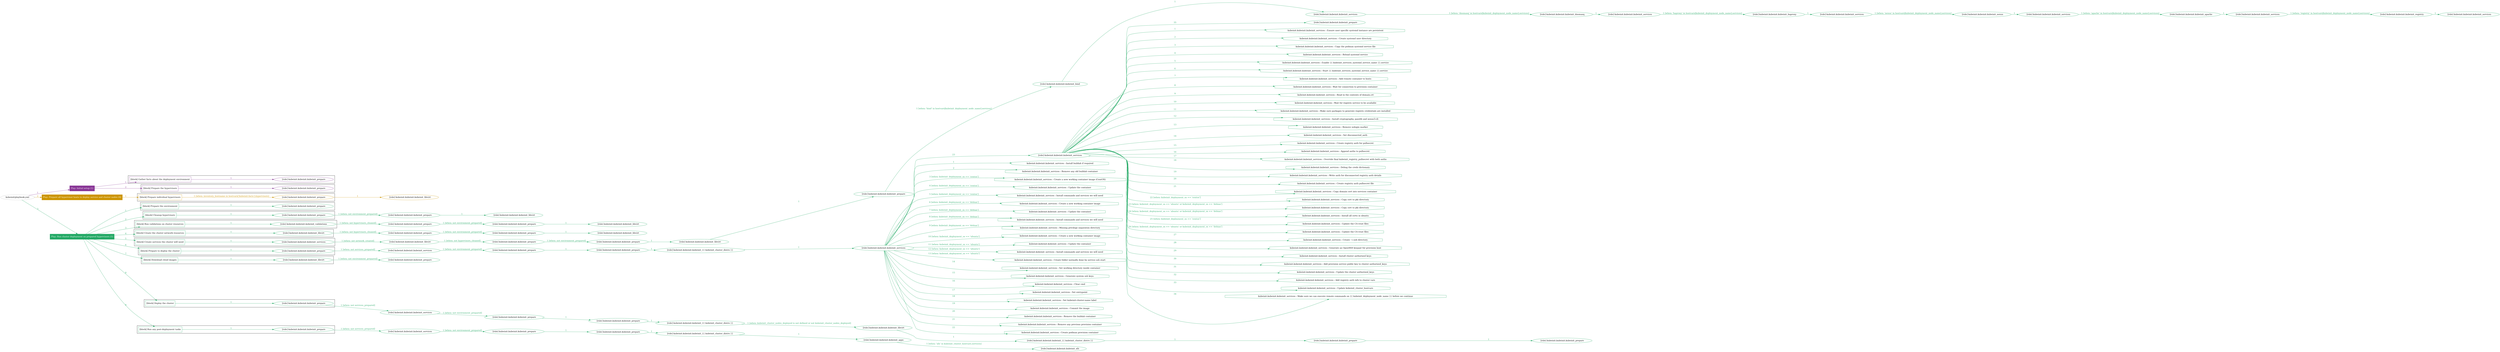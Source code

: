 digraph {
	graph [concentrate=true ordering=in rankdir=LR ratio=fill]
	edge [esep=5 sep=10]
	"kubeinit/playbook.yml" [id=root_node style=dotted]
	play_fa3ec80c [label="Play: Initial setup (1)" color="#893696" fontcolor="#ffffff" id=play_fa3ec80c shape=box style=filled tooltip=localhost]
	"kubeinit/playbook.yml" -> play_fa3ec80c [label="1 " color="#893696" fontcolor="#893696" id=edge_f2b5153c labeltooltip="1 " tooltip="1 "]
	subgraph "kubeinit.kubeinit.kubeinit_prepare" {
		role_c8929caf [label="[role] kubeinit.kubeinit.kubeinit_prepare" color="#893696" id=role_c8929caf tooltip="kubeinit.kubeinit.kubeinit_prepare"]
	}
	subgraph "kubeinit.kubeinit.kubeinit_prepare" {
		role_6e43a9db [label="[role] kubeinit.kubeinit.kubeinit_prepare" color="#893696" id=role_6e43a9db tooltip="kubeinit.kubeinit.kubeinit_prepare"]
	}
	subgraph "Play: Initial setup (1)" {
		play_fa3ec80c -> block_4630617c [label=1 color="#893696" fontcolor="#893696" id=edge_92e1813e labeltooltip=1 tooltip=1]
		subgraph cluster_block_4630617c {
			block_4630617c [label="[block] Gather facts about the deployment environment" color="#893696" id=block_4630617c labeltooltip="Gather facts about the deployment environment" shape=box tooltip="Gather facts about the deployment environment"]
			block_4630617c -> role_c8929caf [label="1 " color="#893696" fontcolor="#893696" id=edge_3a67aab4 labeltooltip="1 " tooltip="1 "]
		}
		play_fa3ec80c -> block_7bd0f844 [label=2 color="#893696" fontcolor="#893696" id=edge_c9b15827 labeltooltip=2 tooltip=2]
		subgraph cluster_block_7bd0f844 {
			block_7bd0f844 [label="[block] Prepare the hypervisors" color="#893696" id=block_7bd0f844 labeltooltip="Prepare the hypervisors" shape=box tooltip="Prepare the hypervisors"]
			block_7bd0f844 -> role_6e43a9db [label="1 " color="#893696" fontcolor="#893696" id=edge_684d743a labeltooltip="1 " tooltip="1 "]
		}
	}
	play_7955a062 [label="Play: Prepare all hypervisor hosts to deploy service and cluster nodes (0)" color="#cc9400" fontcolor="#ffffff" id=play_7955a062 shape=box style=filled tooltip="Play: Prepare all hypervisor hosts to deploy service and cluster nodes (0)"]
	"kubeinit/playbook.yml" -> play_7955a062 [label="2 " color="#cc9400" fontcolor="#cc9400" id=edge_d5e00ca7 labeltooltip="2 " tooltip="2 "]
	subgraph "kubeinit.kubeinit.kubeinit_libvirt" {
		role_1ce223ee [label="[role] kubeinit.kubeinit.kubeinit_libvirt" color="#cc9400" id=role_1ce223ee tooltip="kubeinit.kubeinit.kubeinit_libvirt"]
	}
	subgraph "kubeinit.kubeinit.kubeinit_prepare" {
		role_271e8831 [label="[role] kubeinit.kubeinit.kubeinit_prepare" color="#cc9400" id=role_271e8831 tooltip="kubeinit.kubeinit.kubeinit_prepare"]
		role_271e8831 -> role_1ce223ee [label="1 " color="#cc9400" fontcolor="#cc9400" id=edge_f97b1cbf labeltooltip="1 " tooltip="1 "]
	}
	subgraph "Play: Prepare all hypervisor hosts to deploy service and cluster nodes (0)" {
		play_7955a062 -> block_a7d0d461 [label=1 color="#cc9400" fontcolor="#cc9400" id=edge_5da7cc6e labeltooltip=1 tooltip=1]
		subgraph cluster_block_a7d0d461 {
			block_a7d0d461 [label="[block] Prepare individual hypervisors" color="#cc9400" id=block_a7d0d461 labeltooltip="Prepare individual hypervisors" shape=box tooltip="Prepare individual hypervisors"]
			block_a7d0d461 -> role_271e8831 [label="1 [when: inventory_hostname in hostvars['kubeinit-facts'].hypervisors]" color="#cc9400" fontcolor="#cc9400" id=edge_e70b5a49 labeltooltip="1 [when: inventory_hostname in hostvars['kubeinit-facts'].hypervisors]" tooltip="1 [when: inventory_hostname in hostvars['kubeinit-facts'].hypervisors]"]
		}
	}
	play_8fa1f705 [label="Play: Run cluster deployment on prepared hypervisors (1)" color="#23a965" fontcolor="#ffffff" id=play_8fa1f705 shape=box style=filled tooltip=localhost]
	"kubeinit/playbook.yml" -> play_8fa1f705 [label="3 " color="#23a965" fontcolor="#23a965" id=edge_2b079d75 labeltooltip="3 " tooltip="3 "]
	subgraph "kubeinit.kubeinit.kubeinit_prepare" {
		role_201904a7 [label="[role] kubeinit.kubeinit.kubeinit_prepare" color="#23a965" id=role_201904a7 tooltip="kubeinit.kubeinit.kubeinit_prepare"]
	}
	subgraph "kubeinit.kubeinit.kubeinit_libvirt" {
		role_1cc75429 [label="[role] kubeinit.kubeinit.kubeinit_libvirt" color="#23a965" id=role_1cc75429 tooltip="kubeinit.kubeinit.kubeinit_libvirt"]
	}
	subgraph "kubeinit.kubeinit.kubeinit_prepare" {
		role_398dadd9 [label="[role] kubeinit.kubeinit.kubeinit_prepare" color="#23a965" id=role_398dadd9 tooltip="kubeinit.kubeinit.kubeinit_prepare"]
		role_398dadd9 -> role_1cc75429 [label="1 " color="#23a965" fontcolor="#23a965" id=edge_9297c06f labeltooltip="1 " tooltip="1 "]
	}
	subgraph "kubeinit.kubeinit.kubeinit_prepare" {
		role_bf341414 [label="[role] kubeinit.kubeinit.kubeinit_prepare" color="#23a965" id=role_bf341414 tooltip="kubeinit.kubeinit.kubeinit_prepare"]
		role_bf341414 -> role_398dadd9 [label="1 [when: not environment_prepared]" color="#23a965" fontcolor="#23a965" id=edge_b5a7119a labeltooltip="1 [when: not environment_prepared]" tooltip="1 [when: not environment_prepared]"]
	}
	subgraph "kubeinit.kubeinit.kubeinit_libvirt" {
		role_5b11dc8f [label="[role] kubeinit.kubeinit.kubeinit_libvirt" color="#23a965" id=role_5b11dc8f tooltip="kubeinit.kubeinit.kubeinit_libvirt"]
	}
	subgraph "kubeinit.kubeinit.kubeinit_prepare" {
		role_37d63d68 [label="[role] kubeinit.kubeinit.kubeinit_prepare" color="#23a965" id=role_37d63d68 tooltip="kubeinit.kubeinit.kubeinit_prepare"]
		role_37d63d68 -> role_5b11dc8f [label="1 " color="#23a965" fontcolor="#23a965" id=edge_3f13116e labeltooltip="1 " tooltip="1 "]
	}
	subgraph "kubeinit.kubeinit.kubeinit_prepare" {
		role_0e51deae [label="[role] kubeinit.kubeinit.kubeinit_prepare" color="#23a965" id=role_0e51deae tooltip="kubeinit.kubeinit.kubeinit_prepare"]
		role_0e51deae -> role_37d63d68 [label="1 [when: not environment_prepared]" color="#23a965" fontcolor="#23a965" id=edge_acb3db8e labeltooltip="1 [when: not environment_prepared]" tooltip="1 [when: not environment_prepared]"]
	}
	subgraph "kubeinit.kubeinit.kubeinit_validations" {
		role_2b8b1108 [label="[role] kubeinit.kubeinit.kubeinit_validations" color="#23a965" id=role_2b8b1108 tooltip="kubeinit.kubeinit.kubeinit_validations"]
		role_2b8b1108 -> role_0e51deae [label="1 [when: not hypervisors_cleaned]" color="#23a965" fontcolor="#23a965" id=edge_6f2f7c28 labeltooltip="1 [when: not hypervisors_cleaned]" tooltip="1 [when: not hypervisors_cleaned]"]
	}
	subgraph "kubeinit.kubeinit.kubeinit_libvirt" {
		role_76d8e073 [label="[role] kubeinit.kubeinit.kubeinit_libvirt" color="#23a965" id=role_76d8e073 tooltip="kubeinit.kubeinit.kubeinit_libvirt"]
	}
	subgraph "kubeinit.kubeinit.kubeinit_prepare" {
		role_e68bb91b [label="[role] kubeinit.kubeinit.kubeinit_prepare" color="#23a965" id=role_e68bb91b tooltip="kubeinit.kubeinit.kubeinit_prepare"]
		role_e68bb91b -> role_76d8e073 [label="1 " color="#23a965" fontcolor="#23a965" id=edge_f07850a2 labeltooltip="1 " tooltip="1 "]
	}
	subgraph "kubeinit.kubeinit.kubeinit_prepare" {
		role_3dc5b4a5 [label="[role] kubeinit.kubeinit.kubeinit_prepare" color="#23a965" id=role_3dc5b4a5 tooltip="kubeinit.kubeinit.kubeinit_prepare"]
		role_3dc5b4a5 -> role_e68bb91b [label="1 [when: not environment_prepared]" color="#23a965" fontcolor="#23a965" id=edge_5ad2cebb labeltooltip="1 [when: not environment_prepared]" tooltip="1 [when: not environment_prepared]"]
	}
	subgraph "kubeinit.kubeinit.kubeinit_libvirt" {
		role_87ff02ab [label="[role] kubeinit.kubeinit.kubeinit_libvirt" color="#23a965" id=role_87ff02ab tooltip="kubeinit.kubeinit.kubeinit_libvirt"]
		role_87ff02ab -> role_3dc5b4a5 [label="1 [when: not hypervisors_cleaned]" color="#23a965" fontcolor="#23a965" id=edge_6f365e4e labeltooltip="1 [when: not hypervisors_cleaned]" tooltip="1 [when: not hypervisors_cleaned]"]
	}
	subgraph "kubeinit.kubeinit.kubeinit_services" {
		role_b03add79 [label="[role] kubeinit.kubeinit.kubeinit_services" color="#23a965" id=role_b03add79 tooltip="kubeinit.kubeinit.kubeinit_services"]
	}
	subgraph "kubeinit.kubeinit.kubeinit_registry" {
		role_45b7ee9f [label="[role] kubeinit.kubeinit.kubeinit_registry" color="#23a965" id=role_45b7ee9f tooltip="kubeinit.kubeinit.kubeinit_registry"]
		role_45b7ee9f -> role_b03add79 [label="1 " color="#23a965" fontcolor="#23a965" id=edge_6dadec18 labeltooltip="1 " tooltip="1 "]
	}
	subgraph "kubeinit.kubeinit.kubeinit_services" {
		role_05ab0941 [label="[role] kubeinit.kubeinit.kubeinit_services" color="#23a965" id=role_05ab0941 tooltip="kubeinit.kubeinit.kubeinit_services"]
		role_05ab0941 -> role_45b7ee9f [label="1 [when: 'registry' in hostvars[kubeinit_deployment_node_name].services]" color="#23a965" fontcolor="#23a965" id=edge_340a03a1 labeltooltip="1 [when: 'registry' in hostvars[kubeinit_deployment_node_name].services]" tooltip="1 [when: 'registry' in hostvars[kubeinit_deployment_node_name].services]"]
	}
	subgraph "kubeinit.kubeinit.kubeinit_apache" {
		role_1f62d2f1 [label="[role] kubeinit.kubeinit.kubeinit_apache" color="#23a965" id=role_1f62d2f1 tooltip="kubeinit.kubeinit.kubeinit_apache"]
		role_1f62d2f1 -> role_05ab0941 [label="1 " color="#23a965" fontcolor="#23a965" id=edge_fb0628f2 labeltooltip="1 " tooltip="1 "]
	}
	subgraph "kubeinit.kubeinit.kubeinit_services" {
		role_8d81ca69 [label="[role] kubeinit.kubeinit.kubeinit_services" color="#23a965" id=role_8d81ca69 tooltip="kubeinit.kubeinit.kubeinit_services"]
		role_8d81ca69 -> role_1f62d2f1 [label="1 [when: 'apache' in hostvars[kubeinit_deployment_node_name].services]" color="#23a965" fontcolor="#23a965" id=edge_4ad24846 labeltooltip="1 [when: 'apache' in hostvars[kubeinit_deployment_node_name].services]" tooltip="1 [when: 'apache' in hostvars[kubeinit_deployment_node_name].services]"]
	}
	subgraph "kubeinit.kubeinit.kubeinit_nexus" {
		role_dbe0a557 [label="[role] kubeinit.kubeinit.kubeinit_nexus" color="#23a965" id=role_dbe0a557 tooltip="kubeinit.kubeinit.kubeinit_nexus"]
		role_dbe0a557 -> role_8d81ca69 [label="1 " color="#23a965" fontcolor="#23a965" id=edge_c69c0490 labeltooltip="1 " tooltip="1 "]
	}
	subgraph "kubeinit.kubeinit.kubeinit_services" {
		role_47ce0fee [label="[role] kubeinit.kubeinit.kubeinit_services" color="#23a965" id=role_47ce0fee tooltip="kubeinit.kubeinit.kubeinit_services"]
		role_47ce0fee -> role_dbe0a557 [label="1 [when: 'nexus' in hostvars[kubeinit_deployment_node_name].services]" color="#23a965" fontcolor="#23a965" id=edge_7170051c labeltooltip="1 [when: 'nexus' in hostvars[kubeinit_deployment_node_name].services]" tooltip="1 [when: 'nexus' in hostvars[kubeinit_deployment_node_name].services]"]
	}
	subgraph "kubeinit.kubeinit.kubeinit_haproxy" {
		role_eb76600d [label="[role] kubeinit.kubeinit.kubeinit_haproxy" color="#23a965" id=role_eb76600d tooltip="kubeinit.kubeinit.kubeinit_haproxy"]
		role_eb76600d -> role_47ce0fee [label="1 " color="#23a965" fontcolor="#23a965" id=edge_59b1a566 labeltooltip="1 " tooltip="1 "]
	}
	subgraph "kubeinit.kubeinit.kubeinit_services" {
		role_35d28063 [label="[role] kubeinit.kubeinit.kubeinit_services" color="#23a965" id=role_35d28063 tooltip="kubeinit.kubeinit.kubeinit_services"]
		role_35d28063 -> role_eb76600d [label="1 [when: 'haproxy' in hostvars[kubeinit_deployment_node_name].services]" color="#23a965" fontcolor="#23a965" id=edge_f5948656 labeltooltip="1 [when: 'haproxy' in hostvars[kubeinit_deployment_node_name].services]" tooltip="1 [when: 'haproxy' in hostvars[kubeinit_deployment_node_name].services]"]
	}
	subgraph "kubeinit.kubeinit.kubeinit_dnsmasq" {
		role_55b7cedb [label="[role] kubeinit.kubeinit.kubeinit_dnsmasq" color="#23a965" id=role_55b7cedb tooltip="kubeinit.kubeinit.kubeinit_dnsmasq"]
		role_55b7cedb -> role_35d28063 [label="1 " color="#23a965" fontcolor="#23a965" id=edge_60e51868 labeltooltip="1 " tooltip="1 "]
	}
	subgraph "kubeinit.kubeinit.kubeinit_services" {
		role_be1eb637 [label="[role] kubeinit.kubeinit.kubeinit_services" color="#23a965" id=role_be1eb637 tooltip="kubeinit.kubeinit.kubeinit_services"]
		role_be1eb637 -> role_55b7cedb [label="1 [when: 'dnsmasq' in hostvars[kubeinit_deployment_node_name].services]" color="#23a965" fontcolor="#23a965" id=edge_a1e58fa4 labeltooltip="1 [when: 'dnsmasq' in hostvars[kubeinit_deployment_node_name].services]" tooltip="1 [when: 'dnsmasq' in hostvars[kubeinit_deployment_node_name].services]"]
	}
	subgraph "kubeinit.kubeinit.kubeinit_bind" {
		role_136695bf [label="[role] kubeinit.kubeinit.kubeinit_bind" color="#23a965" id=role_136695bf tooltip="kubeinit.kubeinit.kubeinit_bind"]
		role_136695bf -> role_be1eb637 [label="1 " color="#23a965" fontcolor="#23a965" id=edge_995ab56e labeltooltip="1 " tooltip="1 "]
	}
	subgraph "kubeinit.kubeinit.kubeinit_prepare" {
		role_f6a8def8 [label="[role] kubeinit.kubeinit.kubeinit_prepare" color="#23a965" id=role_f6a8def8 tooltip="kubeinit.kubeinit.kubeinit_prepare"]
		role_f6a8def8 -> role_136695bf [label="1 [when: 'bind' in hostvars[kubeinit_deployment_node_name].services]" color="#23a965" fontcolor="#23a965" id=edge_e99b6c89 labeltooltip="1 [when: 'bind' in hostvars[kubeinit_deployment_node_name].services]" tooltip="1 [when: 'bind' in hostvars[kubeinit_deployment_node_name].services]"]
	}
	subgraph "kubeinit.kubeinit.kubeinit_libvirt" {
		role_1451760d [label="[role] kubeinit.kubeinit.kubeinit_libvirt" color="#23a965" id=role_1451760d tooltip="kubeinit.kubeinit.kubeinit_libvirt"]
		role_1451760d -> role_f6a8def8 [label="1 " color="#23a965" fontcolor="#23a965" id=edge_419cc7ce labeltooltip="1 " tooltip="1 "]
	}
	subgraph "kubeinit.kubeinit.kubeinit_prepare" {
		role_c1128982 [label="[role] kubeinit.kubeinit.kubeinit_prepare" color="#23a965" id=role_c1128982 tooltip="kubeinit.kubeinit.kubeinit_prepare"]
		role_c1128982 -> role_1451760d [label="1 " color="#23a965" fontcolor="#23a965" id=edge_be05e733 labeltooltip="1 " tooltip="1 "]
	}
	subgraph "kubeinit.kubeinit.kubeinit_prepare" {
		role_6143a9ea [label="[role] kubeinit.kubeinit.kubeinit_prepare" color="#23a965" id=role_6143a9ea tooltip="kubeinit.kubeinit.kubeinit_prepare"]
		role_6143a9ea -> role_c1128982 [label="1 [when: not environment_prepared]" color="#23a965" fontcolor="#23a965" id=edge_7a197488 labeltooltip="1 [when: not environment_prepared]" tooltip="1 [when: not environment_prepared]"]
	}
	subgraph "kubeinit.kubeinit.kubeinit_libvirt" {
		role_3bab905c [label="[role] kubeinit.kubeinit.kubeinit_libvirt" color="#23a965" id=role_3bab905c tooltip="kubeinit.kubeinit.kubeinit_libvirt"]
		role_3bab905c -> role_6143a9ea [label="1 [when: not hypervisors_cleaned]" color="#23a965" fontcolor="#23a965" id=edge_4bd3dd12 labeltooltip="1 [when: not hypervisors_cleaned]" tooltip="1 [when: not hypervisors_cleaned]"]
	}
	subgraph "kubeinit.kubeinit.kubeinit_services" {
		role_14edf25e [label="[role] kubeinit.kubeinit.kubeinit_services" color="#23a965" id=role_14edf25e tooltip="kubeinit.kubeinit.kubeinit_services"]
		role_14edf25e -> role_3bab905c [label="1 [when: not network_created]" color="#23a965" fontcolor="#23a965" id=edge_189d9803 labeltooltip="1 [when: not network_created]" tooltip="1 [when: not network_created]"]
	}
	subgraph "kubeinit.kubeinit.kubeinit_prepare" {
		role_24c420af [label="[role] kubeinit.kubeinit.kubeinit_prepare" color="#23a965" id=role_24c420af tooltip="kubeinit.kubeinit.kubeinit_prepare"]
	}
	subgraph "kubeinit.kubeinit.kubeinit_services" {
		role_5f85e9f7 [label="[role] kubeinit.kubeinit.kubeinit_services" color="#23a965" id=role_5f85e9f7 tooltip="kubeinit.kubeinit.kubeinit_services"]
		task_ff30fb66 [label="kubeinit.kubeinit.kubeinit_services : Ensure user specific systemd instance are persistent" color="#23a965" id=task_ff30fb66 shape=octagon tooltip="kubeinit.kubeinit.kubeinit_services : Ensure user specific systemd instance are persistent"]
		role_5f85e9f7 -> task_ff30fb66 [label="1 " color="#23a965" fontcolor="#23a965" id=edge_1e0ee39e labeltooltip="1 " tooltip="1 "]
		task_6909e487 [label="kubeinit.kubeinit.kubeinit_services : Create systemd user directory" color="#23a965" id=task_6909e487 shape=octagon tooltip="kubeinit.kubeinit.kubeinit_services : Create systemd user directory"]
		role_5f85e9f7 -> task_6909e487 [label="2 " color="#23a965" fontcolor="#23a965" id=edge_45a29b24 labeltooltip="2 " tooltip="2 "]
		task_6aef8061 [label="kubeinit.kubeinit.kubeinit_services : Copy the podman systemd service file" color="#23a965" id=task_6aef8061 shape=octagon tooltip="kubeinit.kubeinit.kubeinit_services : Copy the podman systemd service file"]
		role_5f85e9f7 -> task_6aef8061 [label="3 " color="#23a965" fontcolor="#23a965" id=edge_ad93057d labeltooltip="3 " tooltip="3 "]
		task_8a277ac0 [label="kubeinit.kubeinit.kubeinit_services : Reload systemd service" color="#23a965" id=task_8a277ac0 shape=octagon tooltip="kubeinit.kubeinit.kubeinit_services : Reload systemd service"]
		role_5f85e9f7 -> task_8a277ac0 [label="4 " color="#23a965" fontcolor="#23a965" id=edge_fcf82ec9 labeltooltip="4 " tooltip="4 "]
		task_bf86c4b7 [label="kubeinit.kubeinit.kubeinit_services : Enable {{ kubeinit_services_systemd_service_name }}.service" color="#23a965" id=task_bf86c4b7 shape=octagon tooltip="kubeinit.kubeinit.kubeinit_services : Enable {{ kubeinit_services_systemd_service_name }}.service"]
		role_5f85e9f7 -> task_bf86c4b7 [label="5 " color="#23a965" fontcolor="#23a965" id=edge_e512fbb0 labeltooltip="5 " tooltip="5 "]
		task_c48c55c8 [label="kubeinit.kubeinit.kubeinit_services : Start {{ kubeinit_services_systemd_service_name }}.service" color="#23a965" id=task_c48c55c8 shape=octagon tooltip="kubeinit.kubeinit.kubeinit_services : Start {{ kubeinit_services_systemd_service_name }}.service"]
		role_5f85e9f7 -> task_c48c55c8 [label="6 " color="#23a965" fontcolor="#23a965" id=edge_efdeec0b labeltooltip="6 " tooltip="6 "]
		task_8f221975 [label="kubeinit.kubeinit.kubeinit_services : Add remote container to hosts" color="#23a965" id=task_8f221975 shape=octagon tooltip="kubeinit.kubeinit.kubeinit_services : Add remote container to hosts"]
		role_5f85e9f7 -> task_8f221975 [label="7 " color="#23a965" fontcolor="#23a965" id=edge_22e5d68b labeltooltip="7 " tooltip="7 "]
		task_11bb2870 [label="kubeinit.kubeinit.kubeinit_services : Wait for connection to provision container" color="#23a965" id=task_11bb2870 shape=octagon tooltip="kubeinit.kubeinit.kubeinit_services : Wait for connection to provision container"]
		role_5f85e9f7 -> task_11bb2870 [label="8 " color="#23a965" fontcolor="#23a965" id=edge_d63e59b8 labeltooltip="8 " tooltip="8 "]
		task_c9cea131 [label="kubeinit.kubeinit.kubeinit_services : Read in the contents of domain.crt" color="#23a965" id=task_c9cea131 shape=octagon tooltip="kubeinit.kubeinit.kubeinit_services : Read in the contents of domain.crt"]
		role_5f85e9f7 -> task_c9cea131 [label="9 " color="#23a965" fontcolor="#23a965" id=edge_20dc1963 labeltooltip="9 " tooltip="9 "]
		task_7d879bfb [label="kubeinit.kubeinit.kubeinit_services : Wait for registry service to be available" color="#23a965" id=task_7d879bfb shape=octagon tooltip="kubeinit.kubeinit.kubeinit_services : Wait for registry service to be available"]
		role_5f85e9f7 -> task_7d879bfb [label="10 " color="#23a965" fontcolor="#23a965" id=edge_fbd3dccc labeltooltip="10 " tooltip="10 "]
		task_1e866ed2 [label="kubeinit.kubeinit.kubeinit_services : Make sure packages to generate registry credentials are installed" color="#23a965" id=task_1e866ed2 shape=octagon tooltip="kubeinit.kubeinit.kubeinit_services : Make sure packages to generate registry credentials are installed"]
		role_5f85e9f7 -> task_1e866ed2 [label="11 " color="#23a965" fontcolor="#23a965" id=edge_fb6c49e9 labeltooltip="11 " tooltip="11 "]
		task_1839d869 [label="kubeinit.kubeinit.kubeinit_services : Install cryptography, passlib and nexus3-cli" color="#23a965" id=task_1839d869 shape=octagon tooltip="kubeinit.kubeinit.kubeinit_services : Install cryptography, passlib and nexus3-cli"]
		role_5f85e9f7 -> task_1839d869 [label="12 " color="#23a965" fontcolor="#23a965" id=edge_68f0a8e9 labeltooltip="12 " tooltip="12 "]
		task_811662e3 [label="kubeinit.kubeinit.kubeinit_services : Remove nologin marker" color="#23a965" id=task_811662e3 shape=octagon tooltip="kubeinit.kubeinit.kubeinit_services : Remove nologin marker"]
		role_5f85e9f7 -> task_811662e3 [label="13 " color="#23a965" fontcolor="#23a965" id=edge_82e62447 labeltooltip="13 " tooltip="13 "]
		task_6660bf06 [label="kubeinit.kubeinit.kubeinit_services : Set disconnected_auth" color="#23a965" id=task_6660bf06 shape=octagon tooltip="kubeinit.kubeinit.kubeinit_services : Set disconnected_auth"]
		role_5f85e9f7 -> task_6660bf06 [label="14 " color="#23a965" fontcolor="#23a965" id=edge_4eb99383 labeltooltip="14 " tooltip="14 "]
		task_41e1586b [label="kubeinit.kubeinit.kubeinit_services : Create registry auth for pullsecret" color="#23a965" id=task_41e1586b shape=octagon tooltip="kubeinit.kubeinit.kubeinit_services : Create registry auth for pullsecret"]
		role_5f85e9f7 -> task_41e1586b [label="15 " color="#23a965" fontcolor="#23a965" id=edge_aa7672b7 labeltooltip="15 " tooltip="15 "]
		task_829521bc [label="kubeinit.kubeinit.kubeinit_services : Append auths to pullsecret" color="#23a965" id=task_829521bc shape=octagon tooltip="kubeinit.kubeinit.kubeinit_services : Append auths to pullsecret"]
		role_5f85e9f7 -> task_829521bc [label="16 " color="#23a965" fontcolor="#23a965" id=edge_35123043 labeltooltip="16 " tooltip="16 "]
		task_893df1db [label="kubeinit.kubeinit.kubeinit_services : Override final kubeinit_registry_pullsecret with both auths" color="#23a965" id=task_893df1db shape=octagon tooltip="kubeinit.kubeinit.kubeinit_services : Override final kubeinit_registry_pullsecret with both auths"]
		role_5f85e9f7 -> task_893df1db [label="17 " color="#23a965" fontcolor="#23a965" id=edge_131b69fc labeltooltip="17 " tooltip="17 "]
		task_02b28a25 [label="kubeinit.kubeinit.kubeinit_services : Debug the creds dictionary" color="#23a965" id=task_02b28a25 shape=octagon tooltip="kubeinit.kubeinit.kubeinit_services : Debug the creds dictionary"]
		role_5f85e9f7 -> task_02b28a25 [label="18 " color="#23a965" fontcolor="#23a965" id=edge_ed4c3a07 labeltooltip="18 " tooltip="18 "]
		task_7aa94679 [label="kubeinit.kubeinit.kubeinit_services : Write auth for disconnected registry auth details" color="#23a965" id=task_7aa94679 shape=octagon tooltip="kubeinit.kubeinit.kubeinit_services : Write auth for disconnected registry auth details"]
		role_5f85e9f7 -> task_7aa94679 [label="19 " color="#23a965" fontcolor="#23a965" id=edge_eea92f1a labeltooltip="19 " tooltip="19 "]
		task_9839a9a2 [label="kubeinit.kubeinit.kubeinit_services : Create registry auth pullsecret file" color="#23a965" id=task_9839a9a2 shape=octagon tooltip="kubeinit.kubeinit.kubeinit_services : Create registry auth pullsecret file"]
		role_5f85e9f7 -> task_9839a9a2 [label="20 " color="#23a965" fontcolor="#23a965" id=edge_43d2f4c1 labeltooltip="20 " tooltip="20 "]
		task_84b2be6a [label="kubeinit.kubeinit.kubeinit_services : Copy domain cert into services container" color="#23a965" id=task_84b2be6a shape=octagon tooltip="kubeinit.kubeinit.kubeinit_services : Copy domain cert into services container"]
		role_5f85e9f7 -> task_84b2be6a [label="21 " color="#23a965" fontcolor="#23a965" id=edge_481ad4d6 labeltooltip="21 " tooltip="21 "]
		task_8ef19065 [label="kubeinit.kubeinit.kubeinit_services : Copy cert to pki directory" color="#23a965" id=task_8ef19065 shape=octagon tooltip="kubeinit.kubeinit.kubeinit_services : Copy cert to pki directory"]
		role_5f85e9f7 -> task_8ef19065 [label="22 [when: kubeinit_deployment_os == 'centos']" color="#23a965" fontcolor="#23a965" id=edge_e6f34b82 labeltooltip="22 [when: kubeinit_deployment_os == 'centos']" tooltip="22 [when: kubeinit_deployment_os == 'centos']"]
		task_f71531e8 [label="kubeinit.kubeinit.kubeinit_services : Copy cert to pki directory" color="#23a965" id=task_f71531e8 shape=octagon tooltip="kubeinit.kubeinit.kubeinit_services : Copy cert to pki directory"]
		role_5f85e9f7 -> task_f71531e8 [label="23 [when: kubeinit_deployment_os == 'ubuntu' or kubeinit_deployment_os == 'debian']" color="#23a965" fontcolor="#23a965" id=edge_baf62d4f labeltooltip="23 [when: kubeinit_deployment_os == 'ubuntu' or kubeinit_deployment_os == 'debian']" tooltip="23 [when: kubeinit_deployment_os == 'ubuntu' or kubeinit_deployment_os == 'debian']"]
		task_8a363bfd [label="kubeinit.kubeinit.kubeinit_services : Install all certs in ubuntu" color="#23a965" id=task_8a363bfd shape=octagon tooltip="kubeinit.kubeinit.kubeinit_services : Install all certs in ubuntu"]
		role_5f85e9f7 -> task_8a363bfd [label="24 [when: kubeinit_deployment_os == 'ubuntu' or kubeinit_deployment_os == 'debian']" color="#23a965" fontcolor="#23a965" id=edge_088fde4b labeltooltip="24 [when: kubeinit_deployment_os == 'ubuntu' or kubeinit_deployment_os == 'debian']" tooltip="24 [when: kubeinit_deployment_os == 'ubuntu' or kubeinit_deployment_os == 'debian']"]
		task_014f5ef7 [label="kubeinit.kubeinit.kubeinit_services : Update the CA trust files" color="#23a965" id=task_014f5ef7 shape=octagon tooltip="kubeinit.kubeinit.kubeinit_services : Update the CA trust files"]
		role_5f85e9f7 -> task_014f5ef7 [label="25 [when: kubeinit_deployment_os == 'centos']" color="#23a965" fontcolor="#23a965" id=edge_73195fda labeltooltip="25 [when: kubeinit_deployment_os == 'centos']" tooltip="25 [when: kubeinit_deployment_os == 'centos']"]
		task_0bc72691 [label="kubeinit.kubeinit.kubeinit_services : Update the CA trust files" color="#23a965" id=task_0bc72691 shape=octagon tooltip="kubeinit.kubeinit.kubeinit_services : Update the CA trust files"]
		role_5f85e9f7 -> task_0bc72691 [label="26 [when: kubeinit_deployment_os == 'ubuntu' or kubeinit_deployment_os == 'debian']" color="#23a965" fontcolor="#23a965" id=edge_6cd02ad7 labeltooltip="26 [when: kubeinit_deployment_os == 'ubuntu' or kubeinit_deployment_os == 'debian']" tooltip="26 [when: kubeinit_deployment_os == 'ubuntu' or kubeinit_deployment_os == 'debian']"]
		task_8f98d117 [label="kubeinit.kubeinit.kubeinit_services : Create ~/.ssh directory" color="#23a965" id=task_8f98d117 shape=octagon tooltip="kubeinit.kubeinit.kubeinit_services : Create ~/.ssh directory"]
		role_5f85e9f7 -> task_8f98d117 [label="27 " color="#23a965" fontcolor="#23a965" id=edge_f5bc958b labeltooltip="27 " tooltip="27 "]
		task_9f51759a [label="kubeinit.kubeinit.kubeinit_services : Generate an OpenSSH keypair for provision host" color="#23a965" id=task_9f51759a shape=octagon tooltip="kubeinit.kubeinit.kubeinit_services : Generate an OpenSSH keypair for provision host"]
		role_5f85e9f7 -> task_9f51759a [label="28 " color="#23a965" fontcolor="#23a965" id=edge_43cfed70 labeltooltip="28 " tooltip="28 "]
		task_8a2604e3 [label="kubeinit.kubeinit.kubeinit_services : Install cluster authorized keys" color="#23a965" id=task_8a2604e3 shape=octagon tooltip="kubeinit.kubeinit.kubeinit_services : Install cluster authorized keys"]
		role_5f85e9f7 -> task_8a2604e3 [label="29 " color="#23a965" fontcolor="#23a965" id=edge_4f422fa1 labeltooltip="29 " tooltip="29 "]
		task_cd705054 [label="kubeinit.kubeinit.kubeinit_services : Add provision service public key to cluster authorized_keys" color="#23a965" id=task_cd705054 shape=octagon tooltip="kubeinit.kubeinit.kubeinit_services : Add provision service public key to cluster authorized_keys"]
		role_5f85e9f7 -> task_cd705054 [label="30 " color="#23a965" fontcolor="#23a965" id=edge_5bb2c113 labeltooltip="30 " tooltip="30 "]
		task_dc6cbdee [label="kubeinit.kubeinit.kubeinit_services : Update the cluster authorized_keys" color="#23a965" id=task_dc6cbdee shape=octagon tooltip="kubeinit.kubeinit.kubeinit_services : Update the cluster authorized_keys"]
		role_5f85e9f7 -> task_dc6cbdee [label="31 " color="#23a965" fontcolor="#23a965" id=edge_e8cc694f labeltooltip="31 " tooltip="31 "]
		task_9bd39016 [label="kubeinit.kubeinit.kubeinit_services : Add registry auth info to cluster vars" color="#23a965" id=task_9bd39016 shape=octagon tooltip="kubeinit.kubeinit.kubeinit_services : Add registry auth info to cluster vars"]
		role_5f85e9f7 -> task_9bd39016 [label="32 " color="#23a965" fontcolor="#23a965" id=edge_ddb559e0 labeltooltip="32 " tooltip="32 "]
		task_f1221dbd [label="kubeinit.kubeinit.kubeinit_services : Update kubeinit_cluster_hostvars" color="#23a965" id=task_f1221dbd shape=octagon tooltip="kubeinit.kubeinit.kubeinit_services : Update kubeinit_cluster_hostvars"]
		role_5f85e9f7 -> task_f1221dbd [label="33 " color="#23a965" fontcolor="#23a965" id=edge_0cf5ffc7 labeltooltip="33 " tooltip="33 "]
		task_ee87e743 [label="kubeinit.kubeinit.kubeinit_services : Make sure we can execute remote commands on {{ kubeinit_deployment_node_name }} before we continue" color="#23a965" id=task_ee87e743 shape=octagon tooltip="kubeinit.kubeinit.kubeinit_services : Make sure we can execute remote commands on {{ kubeinit_deployment_node_name }} before we continue"]
		role_5f85e9f7 -> task_ee87e743 [label="34 " color="#23a965" fontcolor="#23a965" id=edge_5b9e1ab0 labeltooltip="34 " tooltip="34 "]
		role_5f85e9f7 -> role_24c420af [label="35 " color="#23a965" fontcolor="#23a965" id=edge_156ae952 labeltooltip="35 " tooltip="35 "]
	}
	subgraph "kubeinit.kubeinit.kubeinit_services" {
		role_0ff06f79 [label="[role] kubeinit.kubeinit.kubeinit_services" color="#23a965" id=role_0ff06f79 tooltip="kubeinit.kubeinit.kubeinit_services"]
		task_8fa58559 [label="kubeinit.kubeinit.kubeinit_services : Install buildah if required" color="#23a965" id=task_8fa58559 shape=octagon tooltip="kubeinit.kubeinit.kubeinit_services : Install buildah if required"]
		role_0ff06f79 -> task_8fa58559 [label="1 " color="#23a965" fontcolor="#23a965" id=edge_a51cecc5 labeltooltip="1 " tooltip="1 "]
		task_3174aca9 [label="kubeinit.kubeinit.kubeinit_services : Remove any old buildah container" color="#23a965" id=task_3174aca9 shape=octagon tooltip="kubeinit.kubeinit.kubeinit_services : Remove any old buildah container"]
		role_0ff06f79 -> task_3174aca9 [label="2 " color="#23a965" fontcolor="#23a965" id=edge_39f08d8b labeltooltip="2 " tooltip="2 "]
		task_4725e464 [label="kubeinit.kubeinit.kubeinit_services : Create a new working container image (CentOS)" color="#23a965" id=task_4725e464 shape=octagon tooltip="kubeinit.kubeinit.kubeinit_services : Create a new working container image (CentOS)"]
		role_0ff06f79 -> task_4725e464 [label="3 [when: kubeinit_deployment_os == 'centos']" color="#23a965" fontcolor="#23a965" id=edge_9e42c2ee labeltooltip="3 [when: kubeinit_deployment_os == 'centos']" tooltip="3 [when: kubeinit_deployment_os == 'centos']"]
		task_d2b51f53 [label="kubeinit.kubeinit.kubeinit_services : Update the container" color="#23a965" id=task_d2b51f53 shape=octagon tooltip="kubeinit.kubeinit.kubeinit_services : Update the container"]
		role_0ff06f79 -> task_d2b51f53 [label="4 [when: kubeinit_deployment_os == 'centos']" color="#23a965" fontcolor="#23a965" id=edge_88dce789 labeltooltip="4 [when: kubeinit_deployment_os == 'centos']" tooltip="4 [when: kubeinit_deployment_os == 'centos']"]
		task_4b8892e6 [label="kubeinit.kubeinit.kubeinit_services : Install commands and services we will need" color="#23a965" id=task_4b8892e6 shape=octagon tooltip="kubeinit.kubeinit.kubeinit_services : Install commands and services we will need"]
		role_0ff06f79 -> task_4b8892e6 [label="5 [when: kubeinit_deployment_os == 'centos']" color="#23a965" fontcolor="#23a965" id=edge_8ec8b2a5 labeltooltip="5 [when: kubeinit_deployment_os == 'centos']" tooltip="5 [when: kubeinit_deployment_os == 'centos']"]
		task_d145d493 [label="kubeinit.kubeinit.kubeinit_services : Create a new working container image" color="#23a965" id=task_d145d493 shape=octagon tooltip="kubeinit.kubeinit.kubeinit_services : Create a new working container image"]
		role_0ff06f79 -> task_d145d493 [label="6 [when: kubeinit_deployment_os == 'debian']" color="#23a965" fontcolor="#23a965" id=edge_8f54a975 labeltooltip="6 [when: kubeinit_deployment_os == 'debian']" tooltip="6 [when: kubeinit_deployment_os == 'debian']"]
		task_2d47ed5a [label="kubeinit.kubeinit.kubeinit_services : Update the container" color="#23a965" id=task_2d47ed5a shape=octagon tooltip="kubeinit.kubeinit.kubeinit_services : Update the container"]
		role_0ff06f79 -> task_2d47ed5a [label="7 [when: kubeinit_deployment_os == 'debian']" color="#23a965" fontcolor="#23a965" id=edge_6dbe813f labeltooltip="7 [when: kubeinit_deployment_os == 'debian']" tooltip="7 [when: kubeinit_deployment_os == 'debian']"]
		task_d9f42dee [label="kubeinit.kubeinit.kubeinit_services : Install commands and services we will need" color="#23a965" id=task_d9f42dee shape=octagon tooltip="kubeinit.kubeinit.kubeinit_services : Install commands and services we will need"]
		role_0ff06f79 -> task_d9f42dee [label="8 [when: kubeinit_deployment_os == 'debian']" color="#23a965" fontcolor="#23a965" id=edge_b98acf84 labeltooltip="8 [when: kubeinit_deployment_os == 'debian']" tooltip="8 [when: kubeinit_deployment_os == 'debian']"]
		task_dc01f058 [label="kubeinit.kubeinit.kubeinit_services : Missing privilege separation directory" color="#23a965" id=task_dc01f058 shape=octagon tooltip="kubeinit.kubeinit.kubeinit_services : Missing privilege separation directory"]
		role_0ff06f79 -> task_dc01f058 [label="9 [when: kubeinit_deployment_os == 'debian']" color="#23a965" fontcolor="#23a965" id=edge_33938db1 labeltooltip="9 [when: kubeinit_deployment_os == 'debian']" tooltip="9 [when: kubeinit_deployment_os == 'debian']"]
		task_ae894fb0 [label="kubeinit.kubeinit.kubeinit_services : Create a new working container image" color="#23a965" id=task_ae894fb0 shape=octagon tooltip="kubeinit.kubeinit.kubeinit_services : Create a new working container image"]
		role_0ff06f79 -> task_ae894fb0 [label="10 [when: kubeinit_deployment_os == 'ubuntu']" color="#23a965" fontcolor="#23a965" id=edge_03b0511e labeltooltip="10 [when: kubeinit_deployment_os == 'ubuntu']" tooltip="10 [when: kubeinit_deployment_os == 'ubuntu']"]
		task_0cac13dc [label="kubeinit.kubeinit.kubeinit_services : Update the container" color="#23a965" id=task_0cac13dc shape=octagon tooltip="kubeinit.kubeinit.kubeinit_services : Update the container"]
		role_0ff06f79 -> task_0cac13dc [label="11 [when: kubeinit_deployment_os == 'ubuntu']" color="#23a965" fontcolor="#23a965" id=edge_c363babd labeltooltip="11 [when: kubeinit_deployment_os == 'ubuntu']" tooltip="11 [when: kubeinit_deployment_os == 'ubuntu']"]
		task_15d2edd6 [label="kubeinit.kubeinit.kubeinit_services : Install commands and services we will need" color="#23a965" id=task_15d2edd6 shape=octagon tooltip="kubeinit.kubeinit.kubeinit_services : Install commands and services we will need"]
		role_0ff06f79 -> task_15d2edd6 [label="12 [when: kubeinit_deployment_os == 'ubuntu']" color="#23a965" fontcolor="#23a965" id=edge_3f1fbaec labeltooltip="12 [when: kubeinit_deployment_os == 'ubuntu']" tooltip="12 [when: kubeinit_deployment_os == 'ubuntu']"]
		task_68c5fed7 [label="kubeinit.kubeinit.kubeinit_services : Create folder normally done by service ssh start" color="#23a965" id=task_68c5fed7 shape=octagon tooltip="kubeinit.kubeinit.kubeinit_services : Create folder normally done by service ssh start"]
		role_0ff06f79 -> task_68c5fed7 [label="13 [when: kubeinit_deployment_os == 'ubuntu']" color="#23a965" fontcolor="#23a965" id=edge_fb069e2a labeltooltip="13 [when: kubeinit_deployment_os == 'ubuntu']" tooltip="13 [when: kubeinit_deployment_os == 'ubuntu']"]
		task_4539ceda [label="kubeinit.kubeinit.kubeinit_services : Set working directory inside container" color="#23a965" id=task_4539ceda shape=octagon tooltip="kubeinit.kubeinit.kubeinit_services : Set working directory inside container"]
		role_0ff06f79 -> task_4539ceda [label="14 " color="#23a965" fontcolor="#23a965" id=edge_c463cc20 labeltooltip="14 " tooltip="14 "]
		task_4d0a7348 [label="kubeinit.kubeinit.kubeinit_services : Generate system ssh keys" color="#23a965" id=task_4d0a7348 shape=octagon tooltip="kubeinit.kubeinit.kubeinit_services : Generate system ssh keys"]
		role_0ff06f79 -> task_4d0a7348 [label="15 " color="#23a965" fontcolor="#23a965" id=edge_a9aea628 labeltooltip="15 " tooltip="15 "]
		task_a3ac8316 [label="kubeinit.kubeinit.kubeinit_services : Clear cmd" color="#23a965" id=task_a3ac8316 shape=octagon tooltip="kubeinit.kubeinit.kubeinit_services : Clear cmd"]
		role_0ff06f79 -> task_a3ac8316 [label="16 " color="#23a965" fontcolor="#23a965" id=edge_23727e4a labeltooltip="16 " tooltip="16 "]
		task_7d27cc96 [label="kubeinit.kubeinit.kubeinit_services : Set entrypoint" color="#23a965" id=task_7d27cc96 shape=octagon tooltip="kubeinit.kubeinit.kubeinit_services : Set entrypoint"]
		role_0ff06f79 -> task_7d27cc96 [label="17 " color="#23a965" fontcolor="#23a965" id=edge_3d3eee1f labeltooltip="17 " tooltip="17 "]
		task_e5b6f15a [label="kubeinit.kubeinit.kubeinit_services : Set kubeinit-cluster-name label" color="#23a965" id=task_e5b6f15a shape=octagon tooltip="kubeinit.kubeinit.kubeinit_services : Set kubeinit-cluster-name label"]
		role_0ff06f79 -> task_e5b6f15a [label="18 " color="#23a965" fontcolor="#23a965" id=edge_1c9dbd35 labeltooltip="18 " tooltip="18 "]
		task_2419ab38 [label="kubeinit.kubeinit.kubeinit_services : Commit the image" color="#23a965" id=task_2419ab38 shape=octagon tooltip="kubeinit.kubeinit.kubeinit_services : Commit the image"]
		role_0ff06f79 -> task_2419ab38 [label="19 " color="#23a965" fontcolor="#23a965" id=edge_872b96ae labeltooltip="19 " tooltip="19 "]
		task_699947ab [label="kubeinit.kubeinit.kubeinit_services : Remove the buildah container" color="#23a965" id=task_699947ab shape=octagon tooltip="kubeinit.kubeinit.kubeinit_services : Remove the buildah container"]
		role_0ff06f79 -> task_699947ab [label="20 " color="#23a965" fontcolor="#23a965" id=edge_84e1a645 labeltooltip="20 " tooltip="20 "]
		task_10a9acf1 [label="kubeinit.kubeinit.kubeinit_services : Remove any previous provision container" color="#23a965" id=task_10a9acf1 shape=octagon tooltip="kubeinit.kubeinit.kubeinit_services : Remove any previous provision container"]
		role_0ff06f79 -> task_10a9acf1 [label="21 " color="#23a965" fontcolor="#23a965" id=edge_134786d2 labeltooltip="21 " tooltip="21 "]
		task_df221a28 [label="kubeinit.kubeinit.kubeinit_services : Create podman provision container" color="#23a965" id=task_df221a28 shape=octagon tooltip="kubeinit.kubeinit.kubeinit_services : Create podman provision container"]
		role_0ff06f79 -> task_df221a28 [label="22 " color="#23a965" fontcolor="#23a965" id=edge_709bcd05 labeltooltip="22 " tooltip="22 "]
		role_0ff06f79 -> role_5f85e9f7 [label="23 " color="#23a965" fontcolor="#23a965" id=edge_c74992b3 labeltooltip="23 " tooltip="23 "]
	}
	subgraph "kubeinit.kubeinit.kubeinit_{{ kubeinit_cluster_distro }}" {
		role_820dcc1f [label="[role] kubeinit.kubeinit.kubeinit_{{ kubeinit_cluster_distro }}" color="#23a965" id=role_820dcc1f tooltip="kubeinit.kubeinit.kubeinit_{{ kubeinit_cluster_distro }}"]
		role_820dcc1f -> role_0ff06f79 [label="1 " color="#23a965" fontcolor="#23a965" id=edge_b48d9be1 labeltooltip="1 " tooltip="1 "]
	}
	subgraph "kubeinit.kubeinit.kubeinit_prepare" {
		role_e7b495ca [label="[role] kubeinit.kubeinit.kubeinit_prepare" color="#23a965" id=role_e7b495ca tooltip="kubeinit.kubeinit.kubeinit_prepare"]
		role_e7b495ca -> role_820dcc1f [label="1 " color="#23a965" fontcolor="#23a965" id=edge_ec91a341 labeltooltip="1 " tooltip="1 "]
	}
	subgraph "kubeinit.kubeinit.kubeinit_prepare" {
		role_73477fa5 [label="[role] kubeinit.kubeinit.kubeinit_prepare" color="#23a965" id=role_73477fa5 tooltip="kubeinit.kubeinit.kubeinit_prepare"]
		role_73477fa5 -> role_e7b495ca [label="1 " color="#23a965" fontcolor="#23a965" id=edge_478e54ee labeltooltip="1 " tooltip="1 "]
	}
	subgraph "kubeinit.kubeinit.kubeinit_services" {
		role_95ad5ccd [label="[role] kubeinit.kubeinit.kubeinit_services" color="#23a965" id=role_95ad5ccd tooltip="kubeinit.kubeinit.kubeinit_services"]
		role_95ad5ccd -> role_73477fa5 [label="1 [when: not environment_prepared]" color="#23a965" fontcolor="#23a965" id=edge_71eaff97 labeltooltip="1 [when: not environment_prepared]" tooltip="1 [when: not environment_prepared]"]
	}
	subgraph "kubeinit.kubeinit.kubeinit_prepare" {
		role_1d85403c [label="[role] kubeinit.kubeinit.kubeinit_prepare" color="#23a965" id=role_1d85403c tooltip="kubeinit.kubeinit.kubeinit_prepare"]
		role_1d85403c -> role_95ad5ccd [label="1 [when: not services_prepared]" color="#23a965" fontcolor="#23a965" id=edge_32a3f0d7 labeltooltip="1 [when: not services_prepared]" tooltip="1 [when: not services_prepared]"]
	}
	subgraph "kubeinit.kubeinit.kubeinit_prepare" {
		role_e362e8fd [label="[role] kubeinit.kubeinit.kubeinit_prepare" color="#23a965" id=role_e362e8fd tooltip="kubeinit.kubeinit.kubeinit_prepare"]
	}
	subgraph "kubeinit.kubeinit.kubeinit_libvirt" {
		role_748cc79e [label="[role] kubeinit.kubeinit.kubeinit_libvirt" color="#23a965" id=role_748cc79e tooltip="kubeinit.kubeinit.kubeinit_libvirt"]
		role_748cc79e -> role_e362e8fd [label="1 [when: not environment_prepared]" color="#23a965" fontcolor="#23a965" id=edge_bf9ff144 labeltooltip="1 [when: not environment_prepared]" tooltip="1 [when: not environment_prepared]"]
	}
	subgraph "kubeinit.kubeinit.kubeinit_prepare" {
		role_15b1bae0 [label="[role] kubeinit.kubeinit.kubeinit_prepare" color="#23a965" id=role_15b1bae0 tooltip="kubeinit.kubeinit.kubeinit_prepare"]
	}
	subgraph "kubeinit.kubeinit.kubeinit_prepare" {
		role_4fc0b3ef [label="[role] kubeinit.kubeinit.kubeinit_prepare" color="#23a965" id=role_4fc0b3ef tooltip="kubeinit.kubeinit.kubeinit_prepare"]
		role_4fc0b3ef -> role_15b1bae0 [label="1 " color="#23a965" fontcolor="#23a965" id=edge_4095bac6 labeltooltip="1 " tooltip="1 "]
	}
	subgraph "kubeinit.kubeinit.kubeinit_{{ kubeinit_cluster_distro }}" {
		role_2bad6572 [label="[role] kubeinit.kubeinit.kubeinit_{{ kubeinit_cluster_distro }}" color="#23a965" id=role_2bad6572 tooltip="kubeinit.kubeinit.kubeinit_{{ kubeinit_cluster_distro }}"]
		role_2bad6572 -> role_4fc0b3ef [label="1 " color="#23a965" fontcolor="#23a965" id=edge_935f8e30 labeltooltip="1 " tooltip="1 "]
	}
	subgraph "kubeinit.kubeinit.kubeinit_libvirt" {
		role_f11e38e2 [label="[role] kubeinit.kubeinit.kubeinit_libvirt" color="#23a965" id=role_f11e38e2 tooltip="kubeinit.kubeinit.kubeinit_libvirt"]
		role_f11e38e2 -> role_2bad6572 [label="1 " color="#23a965" fontcolor="#23a965" id=edge_763310c3 labeltooltip="1 " tooltip="1 "]
	}
	subgraph "kubeinit.kubeinit.kubeinit_{{ kubeinit_cluster_distro }}" {
		role_35155dcd [label="[role] kubeinit.kubeinit.kubeinit_{{ kubeinit_cluster_distro }}" color="#23a965" id=role_35155dcd tooltip="kubeinit.kubeinit.kubeinit_{{ kubeinit_cluster_distro }}"]
		role_35155dcd -> role_f11e38e2 [label="1 [when: kubeinit_cluster_nodes_deployed is not defined or not kubeinit_cluster_nodes_deployed]" color="#23a965" fontcolor="#23a965" id=edge_ac9a569d labeltooltip="1 [when: kubeinit_cluster_nodes_deployed is not defined or not kubeinit_cluster_nodes_deployed]" tooltip="1 [when: kubeinit_cluster_nodes_deployed is not defined or not kubeinit_cluster_nodes_deployed]"]
	}
	subgraph "kubeinit.kubeinit.kubeinit_prepare" {
		role_fb4a0ef4 [label="[role] kubeinit.kubeinit.kubeinit_prepare" color="#23a965" id=role_fb4a0ef4 tooltip="kubeinit.kubeinit.kubeinit_prepare"]
		role_fb4a0ef4 -> role_35155dcd [label="1 " color="#23a965" fontcolor="#23a965" id=edge_65e98b95 labeltooltip="1 " tooltip="1 "]
	}
	subgraph "kubeinit.kubeinit.kubeinit_prepare" {
		role_57997e0e [label="[role] kubeinit.kubeinit.kubeinit_prepare" color="#23a965" id=role_57997e0e tooltip="kubeinit.kubeinit.kubeinit_prepare"]
		role_57997e0e -> role_fb4a0ef4 [label="1 " color="#23a965" fontcolor="#23a965" id=edge_acc8dfde labeltooltip="1 " tooltip="1 "]
	}
	subgraph "kubeinit.kubeinit.kubeinit_services" {
		role_8003723f [label="[role] kubeinit.kubeinit.kubeinit_services" color="#23a965" id=role_8003723f tooltip="kubeinit.kubeinit.kubeinit_services"]
		role_8003723f -> role_57997e0e [label="1 [when: not environment_prepared]" color="#23a965" fontcolor="#23a965" id=edge_bbd578fa labeltooltip="1 [when: not environment_prepared]" tooltip="1 [when: not environment_prepared]"]
	}
	subgraph "kubeinit.kubeinit.kubeinit_prepare" {
		role_62d816fc [label="[role] kubeinit.kubeinit.kubeinit_prepare" color="#23a965" id=role_62d816fc tooltip="kubeinit.kubeinit.kubeinit_prepare"]
		role_62d816fc -> role_8003723f [label="1 [when: not services_prepared]" color="#23a965" fontcolor="#23a965" id=edge_9ef7ea72 labeltooltip="1 [when: not services_prepared]" tooltip="1 [when: not services_prepared]"]
	}
	subgraph "kubeinit.kubeinit.kubeinit_nfs" {
		role_f105b0b9 [label="[role] kubeinit.kubeinit.kubeinit_nfs" color="#23a965" id=role_f105b0b9 tooltip="kubeinit.kubeinit.kubeinit_nfs"]
	}
	subgraph "kubeinit.kubeinit.kubeinit_apps" {
		role_78454055 [label="[role] kubeinit.kubeinit.kubeinit_apps" color="#23a965" id=role_78454055 tooltip="kubeinit.kubeinit.kubeinit_apps"]
		role_78454055 -> role_f105b0b9 [label="1 [when: 'nfs' in kubeinit_cluster_hostvars.services]" color="#23a965" fontcolor="#23a965" id=edge_56224f4f labeltooltip="1 [when: 'nfs' in kubeinit_cluster_hostvars.services]" tooltip="1 [when: 'nfs' in kubeinit_cluster_hostvars.services]"]
	}
	subgraph "kubeinit.kubeinit.kubeinit_{{ kubeinit_cluster_distro }}" {
		role_4260696f [label="[role] kubeinit.kubeinit.kubeinit_{{ kubeinit_cluster_distro }}" color="#23a965" id=role_4260696f tooltip="kubeinit.kubeinit.kubeinit_{{ kubeinit_cluster_distro }}"]
		role_4260696f -> role_78454055 [label="1 " color="#23a965" fontcolor="#23a965" id=edge_b8fa3915 labeltooltip="1 " tooltip="1 "]
	}
	subgraph "kubeinit.kubeinit.kubeinit_prepare" {
		role_5460dec3 [label="[role] kubeinit.kubeinit.kubeinit_prepare" color="#23a965" id=role_5460dec3 tooltip="kubeinit.kubeinit.kubeinit_prepare"]
		role_5460dec3 -> role_4260696f [label="1 " color="#23a965" fontcolor="#23a965" id=edge_37391b4b labeltooltip="1 " tooltip="1 "]
	}
	subgraph "kubeinit.kubeinit.kubeinit_prepare" {
		role_a1637c25 [label="[role] kubeinit.kubeinit.kubeinit_prepare" color="#23a965" id=role_a1637c25 tooltip="kubeinit.kubeinit.kubeinit_prepare"]
		role_a1637c25 -> role_5460dec3 [label="1 " color="#23a965" fontcolor="#23a965" id=edge_a57da352 labeltooltip="1 " tooltip="1 "]
	}
	subgraph "kubeinit.kubeinit.kubeinit_services" {
		role_fe9e3597 [label="[role] kubeinit.kubeinit.kubeinit_services" color="#23a965" id=role_fe9e3597 tooltip="kubeinit.kubeinit.kubeinit_services"]
		role_fe9e3597 -> role_a1637c25 [label="1 [when: not environment_prepared]" color="#23a965" fontcolor="#23a965" id=edge_11bec856 labeltooltip="1 [when: not environment_prepared]" tooltip="1 [when: not environment_prepared]"]
	}
	subgraph "kubeinit.kubeinit.kubeinit_prepare" {
		role_23628d91 [label="[role] kubeinit.kubeinit.kubeinit_prepare" color="#23a965" id=role_23628d91 tooltip="kubeinit.kubeinit.kubeinit_prepare"]
		role_23628d91 -> role_fe9e3597 [label="1 [when: not services_prepared]" color="#23a965" fontcolor="#23a965" id=edge_78b6dee6 labeltooltip="1 [when: not services_prepared]" tooltip="1 [when: not services_prepared]"]
	}
	subgraph "Play: Run cluster deployment on prepared hypervisors (1)" {
		play_8fa1f705 -> block_f713974c [label=1 color="#23a965" fontcolor="#23a965" id=edge_23134425 labeltooltip=1 tooltip=1]
		subgraph cluster_block_f713974c {
			block_f713974c [label="[block] Prepare the environment" color="#23a965" id=block_f713974c labeltooltip="Prepare the environment" shape=box tooltip="Prepare the environment"]
			block_f713974c -> role_201904a7 [label="1 " color="#23a965" fontcolor="#23a965" id=edge_814ca34d labeltooltip="1 " tooltip="1 "]
		}
		play_8fa1f705 -> block_102be819 [label=2 color="#23a965" fontcolor="#23a965" id=edge_b199bfad labeltooltip=2 tooltip=2]
		subgraph cluster_block_102be819 {
			block_102be819 [label="[block] Cleanup hypervisors" color="#23a965" id=block_102be819 labeltooltip="Cleanup hypervisors" shape=box tooltip="Cleanup hypervisors"]
			block_102be819 -> role_bf341414 [label="1 " color="#23a965" fontcolor="#23a965" id=edge_ffadd5d9 labeltooltip="1 " tooltip="1 "]
		}
		play_8fa1f705 -> block_932a03d1 [label=3 color="#23a965" fontcolor="#23a965" id=edge_310a0815 labeltooltip=3 tooltip=3]
		subgraph cluster_block_932a03d1 {
			block_932a03d1 [label="[block] Run validations on cluster resources" color="#23a965" id=block_932a03d1 labeltooltip="Run validations on cluster resources" shape=box tooltip="Run validations on cluster resources"]
			block_932a03d1 -> role_2b8b1108 [label="1 " color="#23a965" fontcolor="#23a965" id=edge_dd7e4842 labeltooltip="1 " tooltip="1 "]
		}
		play_8fa1f705 -> block_63c509b2 [label=4 color="#23a965" fontcolor="#23a965" id=edge_f3eee965 labeltooltip=4 tooltip=4]
		subgraph cluster_block_63c509b2 {
			block_63c509b2 [label="[block] Create the cluster network resources" color="#23a965" id=block_63c509b2 labeltooltip="Create the cluster network resources" shape=box tooltip="Create the cluster network resources"]
			block_63c509b2 -> role_87ff02ab [label="1 " color="#23a965" fontcolor="#23a965" id=edge_5ba70a61 labeltooltip="1 " tooltip="1 "]
		}
		play_8fa1f705 -> block_94e5fdbc [label=5 color="#23a965" fontcolor="#23a965" id=edge_3d69f62d labeltooltip=5 tooltip=5]
		subgraph cluster_block_94e5fdbc {
			block_94e5fdbc [label="[block] Create services the cluster will need" color="#23a965" id=block_94e5fdbc labeltooltip="Create services the cluster will need" shape=box tooltip="Create services the cluster will need"]
			block_94e5fdbc -> role_14edf25e [label="1 " color="#23a965" fontcolor="#23a965" id=edge_f793f1bf labeltooltip="1 " tooltip="1 "]
		}
		play_8fa1f705 -> block_eb756d7d [label=6 color="#23a965" fontcolor="#23a965" id=edge_7867bd6e labeltooltip=6 tooltip=6]
		subgraph cluster_block_eb756d7d {
			block_eb756d7d [label="[block] Prepare to deploy the cluster" color="#23a965" id=block_eb756d7d labeltooltip="Prepare to deploy the cluster" shape=box tooltip="Prepare to deploy the cluster"]
			block_eb756d7d -> role_1d85403c [label="1 " color="#23a965" fontcolor="#23a965" id=edge_969a8ce4 labeltooltip="1 " tooltip="1 "]
		}
		play_8fa1f705 -> block_9a5cfe35 [label=7 color="#23a965" fontcolor="#23a965" id=edge_c4cbe566 labeltooltip=7 tooltip=7]
		subgraph cluster_block_9a5cfe35 {
			block_9a5cfe35 [label="[block] Download cloud images" color="#23a965" id=block_9a5cfe35 labeltooltip="Download cloud images" shape=box tooltip="Download cloud images"]
			block_9a5cfe35 -> role_748cc79e [label="1 " color="#23a965" fontcolor="#23a965" id=edge_3b477c8c labeltooltip="1 " tooltip="1 "]
		}
		play_8fa1f705 -> block_85bb55a4 [label=8 color="#23a965" fontcolor="#23a965" id=edge_74547e85 labeltooltip=8 tooltip=8]
		subgraph cluster_block_85bb55a4 {
			block_85bb55a4 [label="[block] Deploy the cluster" color="#23a965" id=block_85bb55a4 labeltooltip="Deploy the cluster" shape=box tooltip="Deploy the cluster"]
			block_85bb55a4 -> role_62d816fc [label="1 " color="#23a965" fontcolor="#23a965" id=edge_fcf95236 labeltooltip="1 " tooltip="1 "]
		}
		play_8fa1f705 -> block_f878907d [label=9 color="#23a965" fontcolor="#23a965" id=edge_8c051bb7 labeltooltip=9 tooltip=9]
		subgraph cluster_block_f878907d {
			block_f878907d [label="[block] Run any post-deployment tasks" color="#23a965" id=block_f878907d labeltooltip="Run any post-deployment tasks" shape=box tooltip="Run any post-deployment tasks"]
			block_f878907d -> role_23628d91 [label="1 " color="#23a965" fontcolor="#23a965" id=edge_67d6d54b labeltooltip="1 " tooltip="1 "]
		}
	}
}
